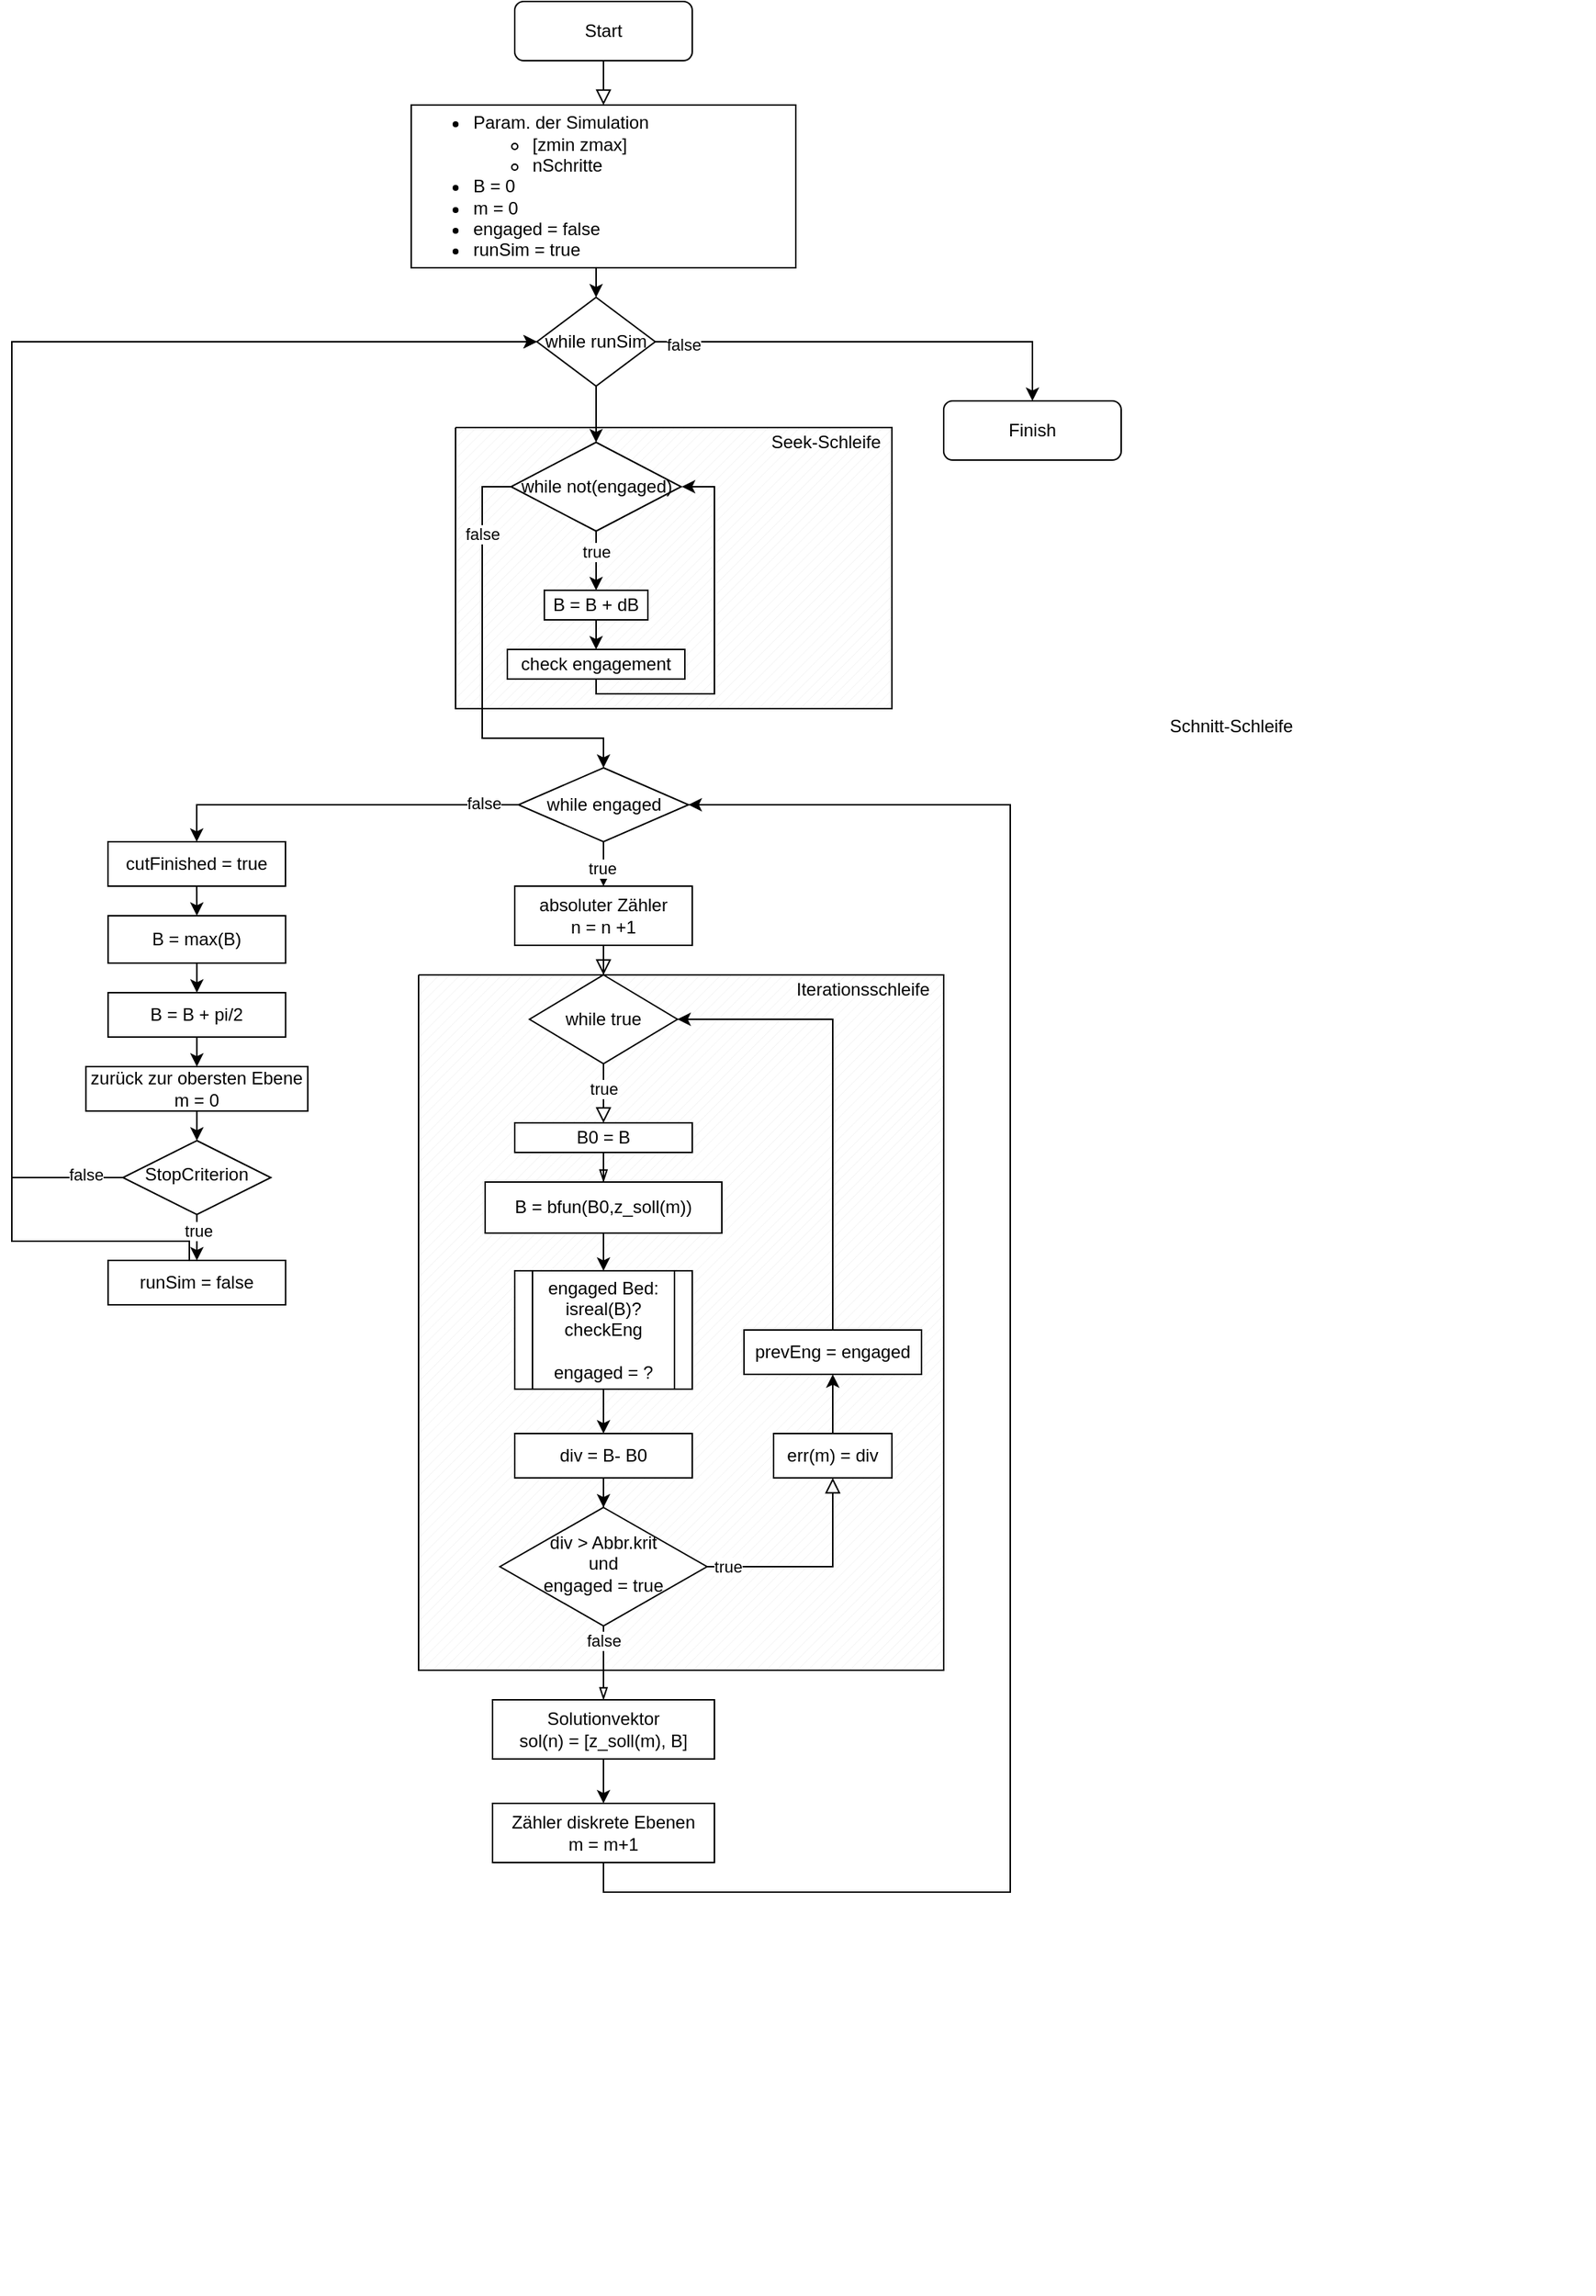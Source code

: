 <mxfile version="13.9.5" type="device"><diagram id="C5RBs43oDa-KdzZeNtuy" name="Page-1"><mxGraphModel dx="1069" dy="623" grid="1" gridSize="10" guides="1" tooltips="1" connect="1" arrows="1" fold="1" page="1" pageScale="1" pageWidth="1169" pageHeight="1654" math="0" shadow="0"><root><mxCell id="WIyWlLk6GJQsqaUBKTNV-0"/><mxCell id="WIyWlLk6GJQsqaUBKTNV-1" parent="WIyWlLk6GJQsqaUBKTNV-0"/><mxCell id="ZDZvSqPRG2iwNDYoy8e7-112" value="" style="group" parent="WIyWlLk6GJQsqaUBKTNV-1" vertex="1" connectable="0"><mxGeometry x="550" y="340" width="295" height="190" as="geometry"/></mxCell><mxCell id="ZDZvSqPRG2iwNDYoy8e7-110" value="" style="verticalLabelPosition=bottom;verticalAlign=top;html=1;shape=mxgraph.basic.patternFillRect;fillStyle=diag;step=5;fillStrokeWidth=0.2;fillStrokeColor=#dddddd;align=right;" parent="ZDZvSqPRG2iwNDYoy8e7-112" vertex="1"><mxGeometry width="295" height="190" as="geometry"/></mxCell><mxCell id="ZDZvSqPRG2iwNDYoy8e7-111" value="Seek-Schleife" style="text;html=1;align=center;verticalAlign=middle;resizable=0;points=[];autosize=1;" parent="ZDZvSqPRG2iwNDYoy8e7-112" vertex="1"><mxGeometry x="205" width="90" height="20" as="geometry"/></mxCell><mxCell id="J_wE5rcC1KOnl0Gif6Mw-1" style="edgeStyle=orthogonalEdgeStyle;rounded=0;orthogonalLoop=1;jettySize=auto;html=1;exitX=0.5;exitY=1;exitDx=0;exitDy=0;entryX=0.5;entryY=0;entryDx=0;entryDy=0;" parent="ZDZvSqPRG2iwNDYoy8e7-112" source="ZDZvSqPRG2iwNDYoy8e7-90" target="ZDZvSqPRG2iwNDYoy8e7-91" edge="1"><mxGeometry relative="1" as="geometry"/></mxCell><mxCell id="J_wE5rcC1KOnl0Gif6Mw-4" value="true" style="edgeLabel;html=1;align=center;verticalAlign=middle;resizable=0;points=[];" parent="J_wE5rcC1KOnl0Gif6Mw-1" vertex="1" connectable="0"><mxGeometry x="-0.29" relative="1" as="geometry"><mxPoint as="offset"/></mxGeometry></mxCell><mxCell id="ZDZvSqPRG2iwNDYoy8e7-90" value="while not(engaged)" style="rhombus;whiteSpace=wrap;html=1;" parent="ZDZvSqPRG2iwNDYoy8e7-112" vertex="1"><mxGeometry x="37.5" y="10" width="115" height="60" as="geometry"/></mxCell><mxCell id="J_wE5rcC1KOnl0Gif6Mw-5" style="edgeStyle=orthogonalEdgeStyle;rounded=0;orthogonalLoop=1;jettySize=auto;html=1;exitX=0.5;exitY=1;exitDx=0;exitDy=0;" parent="ZDZvSqPRG2iwNDYoy8e7-112" source="ZDZvSqPRG2iwNDYoy8e7-42" edge="1"><mxGeometry relative="1" as="geometry"><mxPoint x="153" y="40" as="targetPoint"/><Array as="points"><mxPoint x="95" y="180"/><mxPoint x="175" y="180"/><mxPoint x="175" y="40"/></Array></mxGeometry></mxCell><mxCell id="ZDZvSqPRG2iwNDYoy8e7-42" value="check engagement" style="rounded=0;whiteSpace=wrap;html=1;" parent="ZDZvSqPRG2iwNDYoy8e7-112" vertex="1"><mxGeometry x="35" y="150" width="120" height="20" as="geometry"/></mxCell><mxCell id="J_wE5rcC1KOnl0Gif6Mw-3" style="edgeStyle=orthogonalEdgeStyle;rounded=0;orthogonalLoop=1;jettySize=auto;html=1;exitX=0.5;exitY=1;exitDx=0;exitDy=0;entryX=0.5;entryY=0;entryDx=0;entryDy=0;" parent="ZDZvSqPRG2iwNDYoy8e7-112" source="ZDZvSqPRG2iwNDYoy8e7-91" target="ZDZvSqPRG2iwNDYoy8e7-42" edge="1"><mxGeometry relative="1" as="geometry"/></mxCell><mxCell id="ZDZvSqPRG2iwNDYoy8e7-91" value="B = B + dB" style="rounded=0;whiteSpace=wrap;html=1;" parent="ZDZvSqPRG2iwNDYoy8e7-112" vertex="1"><mxGeometry x="60" y="110" width="70" height="20" as="geometry"/></mxCell><mxCell id="ZDZvSqPRG2iwNDYoy8e7-109" value="" style="group" parent="WIyWlLk6GJQsqaUBKTNV-1" vertex="1" connectable="0"><mxGeometry x="410" y="532" width="910" height="1070" as="geometry"/></mxCell><mxCell id="ZDZvSqPRG2iwNDYoy8e7-108" value="Schnitt-Schleife" style="text;html=1;align=center;verticalAlign=middle;resizable=0;points=[];autosize=1;" parent="ZDZvSqPRG2iwNDYoy8e7-109" vertex="1"><mxGeometry x="613.72" width="100" height="20" as="geometry"/></mxCell><mxCell id="XMATNLXkK4PC5yNH6uel-5" value="Zähler diskrete Ebenen&lt;br&gt;m = m+1" style="rounded=0;whiteSpace=wrap;html=1;" parent="ZDZvSqPRG2iwNDYoy8e7-109" vertex="1"><mxGeometry x="165" y="738" width="150" height="40" as="geometry"/></mxCell><mxCell id="ZDZvSqPRG2iwNDYoy8e7-106" value="" style="group" parent="WIyWlLk6GJQsqaUBKTNV-1" vertex="1" connectable="0"><mxGeometry x="525" y="710" width="355" height="470" as="geometry"/></mxCell><mxCell id="ZDZvSqPRG2iwNDYoy8e7-104" value="" style="verticalLabelPosition=bottom;verticalAlign=top;html=1;shape=mxgraph.basic.patternFillRect;fillStyle=diag;step=5;fillStrokeWidth=0.2;fillStrokeColor=#dddddd;labelPosition=left;align=right;textDirection=ltr;" parent="ZDZvSqPRG2iwNDYoy8e7-106" vertex="1"><mxGeometry width="355" height="470" as="geometry"/></mxCell><mxCell id="ZDZvSqPRG2iwNDYoy8e7-105" value="Iterationsschleife" style="text;html=1;align=center;verticalAlign=middle;resizable=0;points=[];autosize=1;" parent="ZDZvSqPRG2iwNDYoy8e7-106" vertex="1"><mxGeometry x="245" width="110" height="20" as="geometry"/></mxCell><mxCell id="WIyWlLk6GJQsqaUBKTNV-2" value="" style="rounded=0;html=1;jettySize=auto;orthogonalLoop=1;fontSize=11;endArrow=block;endFill=0;endSize=8;strokeWidth=1;shadow=0;labelBackgroundColor=none;edgeStyle=orthogonalEdgeStyle;entryX=0.5;entryY=0;entryDx=0;entryDy=0;" parent="WIyWlLk6GJQsqaUBKTNV-1" source="_sylbeW_0SSfajVgVUL3-6" target="XMATNLXkK4PC5yNH6uel-3" edge="1"><mxGeometry relative="1" as="geometry"><mxPoint x="655" y="640" as="targetPoint"/></mxGeometry></mxCell><mxCell id="_sylbeW_0SSfajVgVUL3-11" value="true" style="edgeLabel;html=1;align=center;verticalAlign=middle;resizable=0;points=[];" parent="WIyWlLk6GJQsqaUBKTNV-2" vertex="1" connectable="0"><mxGeometry x="-0.307" y="1" relative="1" as="geometry"><mxPoint x="-1" y="2.8" as="offset"/></mxGeometry></mxCell><mxCell id="WIyWlLk6GJQsqaUBKTNV-3" value="Start" style="rounded=1;whiteSpace=wrap;html=1;fontSize=12;glass=0;strokeWidth=1;shadow=0;" parent="WIyWlLk6GJQsqaUBKTNV-1" vertex="1"><mxGeometry x="590" y="52" width="120" height="40" as="geometry"/></mxCell><mxCell id="WIyWlLk6GJQsqaUBKTNV-10" value="div &amp;gt; Abbr.krit&lt;br&gt;und&lt;br&gt;engaged = true" style="rhombus;whiteSpace=wrap;html=1;shadow=0;fontFamily=Helvetica;fontSize=12;align=center;strokeWidth=1;spacing=6;spacingTop=-4;" parent="WIyWlLk6GJQsqaUBKTNV-1" vertex="1"><mxGeometry x="580" y="1070" width="140" height="80" as="geometry"/></mxCell><mxCell id="XMATNLXkK4PC5yNH6uel-0" value="&lt;ul&gt;&lt;li&gt;&lt;span&gt;Param. der Simulation&lt;/span&gt;&lt;br&gt;&lt;/li&gt;&lt;ul&gt;&lt;li&gt;[zmin zmax]&lt;/li&gt;&lt;li&gt;nSchritte&lt;/li&gt;&lt;/ul&gt;&lt;li&gt;B = 0&lt;/li&gt;&lt;li&gt;m = 0&lt;/li&gt;&lt;li&gt;engaged = false&lt;/li&gt;&lt;li&gt;runSim = true&lt;/li&gt;&lt;/ul&gt;" style="rounded=0;whiteSpace=wrap;html=1;align=left;" parent="WIyWlLk6GJQsqaUBKTNV-1" vertex="1"><mxGeometry x="520" y="122" width="260" height="110" as="geometry"/></mxCell><mxCell id="XMATNLXkK4PC5yNH6uel-1" value="" style="rounded=0;html=1;jettySize=auto;orthogonalLoop=1;fontSize=11;endArrow=block;endFill=0;endSize=8;strokeWidth=1;shadow=0;labelBackgroundColor=none;edgeStyle=orthogonalEdgeStyle;" parent="WIyWlLk6GJQsqaUBKTNV-1" source="WIyWlLk6GJQsqaUBKTNV-3" target="XMATNLXkK4PC5yNH6uel-0" edge="1"><mxGeometry relative="1" as="geometry"><mxPoint x="580" y="122" as="sourcePoint"/><mxPoint x="580" y="282" as="targetPoint"/></mxGeometry></mxCell><mxCell id="XMATNLXkK4PC5yNH6uel-15" value="" style="edgeStyle=orthogonalEdgeStyle;rounded=0;orthogonalLoop=1;jettySize=auto;html=1;endArrow=blockThin;endFill=0;" parent="WIyWlLk6GJQsqaUBKTNV-1" source="XMATNLXkK4PC5yNH6uel-3" target="XMATNLXkK4PC5yNH6uel-4" edge="1"><mxGeometry relative="1" as="geometry"/></mxCell><mxCell id="XMATNLXkK4PC5yNH6uel-3" value="B0 = B" style="rounded=0;whiteSpace=wrap;html=1;" parent="WIyWlLk6GJQsqaUBKTNV-1" vertex="1"><mxGeometry x="590" y="810" width="120" height="20" as="geometry"/></mxCell><mxCell id="ZDZvSqPRG2iwNDYoy8e7-85" style="edgeStyle=orthogonalEdgeStyle;rounded=0;orthogonalLoop=1;jettySize=auto;html=1;exitX=0.5;exitY=1;exitDx=0;exitDy=0;entryX=0.5;entryY=0;entryDx=0;entryDy=0;" parent="WIyWlLk6GJQsqaUBKTNV-1" source="XMATNLXkK4PC5yNH6uel-4" target="ZDZvSqPRG2iwNDYoy8e7-84" edge="1"><mxGeometry relative="1" as="geometry"/></mxCell><mxCell id="XMATNLXkK4PC5yNH6uel-4" value="B = bfun(B0,z_soll(m))" style="rounded=0;whiteSpace=wrap;html=1;" parent="WIyWlLk6GJQsqaUBKTNV-1" vertex="1"><mxGeometry x="570" y="850" width="160" height="34.5" as="geometry"/></mxCell><mxCell id="_sylbeW_0SSfajVgVUL3-4" style="edgeStyle=orthogonalEdgeStyle;rounded=0;orthogonalLoop=1;jettySize=auto;html=1;entryX=0.5;entryY=0;entryDx=0;entryDy=0;" parent="WIyWlLk6GJQsqaUBKTNV-1" source="ZDZvSqPRG2iwNDYoy8e7-0" target="_sylbeW_0SSfajVgVUL3-1" edge="1"><mxGeometry relative="1" as="geometry"/></mxCell><mxCell id="ZDZvSqPRG2iwNDYoy8e7-4" value="true" style="edgeLabel;html=1;align=center;verticalAlign=middle;resizable=0;points=[];" parent="_sylbeW_0SSfajVgVUL3-4" vertex="1" connectable="0"><mxGeometry x="-0.273" y="-1" relative="1" as="geometry"><mxPoint as="offset"/></mxGeometry></mxCell><mxCell id="ZDZvSqPRG2iwNDYoy8e7-82" style="edgeStyle=orthogonalEdgeStyle;rounded=0;orthogonalLoop=1;jettySize=auto;html=1;exitX=0.5;exitY=1;exitDx=0;exitDy=0;entryX=0.5;entryY=0;entryDx=0;entryDy=0;" parent="WIyWlLk6GJQsqaUBKTNV-1" source="XMATNLXkK4PC5yNH6uel-24" target="ZDZvSqPRG2iwNDYoy8e7-81" edge="1"><mxGeometry relative="1" as="geometry"/></mxCell><mxCell id="XMATNLXkK4PC5yNH6uel-24" value="B = B + pi/2" style="rounded=0;whiteSpace=wrap;html=1;" parent="WIyWlLk6GJQsqaUBKTNV-1" vertex="1"><mxGeometry x="315.1" y="722" width="120" height="30" as="geometry"/></mxCell><mxCell id="0SapA2Yz0EhSIW6IDH6c-0" style="edgeStyle=orthogonalEdgeStyle;rounded=0;orthogonalLoop=1;jettySize=auto;html=1;exitX=0.5;exitY=1;exitDx=0;exitDy=0;entryX=0.5;entryY=0;entryDx=0;entryDy=0;" edge="1" parent="WIyWlLk6GJQsqaUBKTNV-1" source="XMATNLXkK4PC5yNH6uel-31" target="XMATNLXkK4PC5yNH6uel-5"><mxGeometry relative="1" as="geometry"/></mxCell><mxCell id="XMATNLXkK4PC5yNH6uel-31" value="Solutionvektor&lt;br&gt;sol(n) = [z_soll(m), B]" style="rounded=0;whiteSpace=wrap;html=1;" parent="WIyWlLk6GJQsqaUBKTNV-1" vertex="1"><mxGeometry x="575" y="1200" width="150" height="40" as="geometry"/></mxCell><mxCell id="ZDZvSqPRG2iwNDYoy8e7-23" style="edgeStyle=orthogonalEdgeStyle;rounded=0;orthogonalLoop=1;jettySize=auto;html=1;exitX=0.5;exitY=1;exitDx=0;exitDy=0;entryX=0.5;entryY=0;entryDx=0;entryDy=0;" parent="WIyWlLk6GJQsqaUBKTNV-1" source="XMATNLXkK4PC5yNH6uel-35" target="ZDZvSqPRG2iwNDYoy8e7-22" edge="1"><mxGeometry relative="1" as="geometry"><Array as="points"><mxPoint x="375.1" y="883"/><mxPoint x="375.1" y="883"/></Array></mxGeometry></mxCell><mxCell id="ZDZvSqPRG2iwNDYoy8e7-24" value="true" style="edgeLabel;html=1;align=center;verticalAlign=middle;resizable=0;points=[];" parent="ZDZvSqPRG2iwNDYoy8e7-23" vertex="1" connectable="0"><mxGeometry x="-0.307" y="1" relative="1" as="geometry"><mxPoint as="offset"/></mxGeometry></mxCell><mxCell id="0SapA2Yz0EhSIW6IDH6c-2" style="edgeStyle=orthogonalEdgeStyle;rounded=0;orthogonalLoop=1;jettySize=auto;html=1;exitX=0;exitY=0.5;exitDx=0;exitDy=0;entryX=0;entryY=0.5;entryDx=0;entryDy=0;" edge="1" parent="WIyWlLk6GJQsqaUBKTNV-1" source="XMATNLXkK4PC5yNH6uel-35" target="ZDZvSqPRG2iwNDYoy8e7-13"><mxGeometry relative="1" as="geometry"><Array as="points"><mxPoint x="250" y="847"/><mxPoint x="250" y="282"/></Array></mxGeometry></mxCell><mxCell id="0SapA2Yz0EhSIW6IDH6c-5" value="false" style="edgeLabel;html=1;align=center;verticalAlign=middle;resizable=0;points=[];" vertex="1" connectable="0" parent="0SapA2Yz0EhSIW6IDH6c-2"><mxGeometry x="-0.97" y="-2" relative="1" as="geometry"><mxPoint x="-10.71" y="-0.01" as="offset"/></mxGeometry></mxCell><mxCell id="XMATNLXkK4PC5yNH6uel-35" value="StopCriterion" style="rhombus;whiteSpace=wrap;html=1;shadow=0;fontFamily=Helvetica;fontSize=12;align=center;strokeWidth=1;spacing=6;spacingTop=-4;" parent="WIyWlLk6GJQsqaUBKTNV-1" vertex="1"><mxGeometry x="325.1" y="822" width="100" height="50" as="geometry"/></mxCell><mxCell id="_sylbeW_0SSfajVgVUL3-1" value="absoluter Zähler&lt;br&gt;n = n +1" style="rounded=0;whiteSpace=wrap;html=1;" parent="WIyWlLk6GJQsqaUBKTNV-1" vertex="1"><mxGeometry x="590" y="650" width="120" height="40" as="geometry"/></mxCell><mxCell id="_sylbeW_0SSfajVgVUL3-6" value="while true" style="rhombus;whiteSpace=wrap;html=1;" parent="WIyWlLk6GJQsqaUBKTNV-1" vertex="1"><mxGeometry x="600" y="710" width="100" height="60" as="geometry"/></mxCell><mxCell id="_sylbeW_0SSfajVgVUL3-7" value="" style="rounded=0;html=1;jettySize=auto;orthogonalLoop=1;fontSize=11;endArrow=block;endFill=0;endSize=8;strokeWidth=1;shadow=0;labelBackgroundColor=none;edgeStyle=orthogonalEdgeStyle;entryX=0.5;entryY=0;entryDx=0;entryDy=0;" parent="WIyWlLk6GJQsqaUBKTNV-1" source="_sylbeW_0SSfajVgVUL3-1" target="_sylbeW_0SSfajVgVUL3-6" edge="1"><mxGeometry relative="1" as="geometry"><mxPoint x="650" y="918.06" as="targetPoint"/><mxPoint x="650" y="728.06" as="sourcePoint"/></mxGeometry></mxCell><mxCell id="_sylbeW_0SSfajVgVUL3-22" style="edgeStyle=orthogonalEdgeStyle;rounded=0;orthogonalLoop=1;jettySize=auto;html=1;entryX=0.5;entryY=0;entryDx=0;entryDy=0;labelBackgroundColor=#ffffff;" parent="WIyWlLk6GJQsqaUBKTNV-1" source="_sylbeW_0SSfajVgVUL3-21" target="WIyWlLk6GJQsqaUBKTNV-10" edge="1"><mxGeometry relative="1" as="geometry"/></mxCell><mxCell id="_sylbeW_0SSfajVgVUL3-21" value="div = B- B0" style="rounded=0;whiteSpace=wrap;html=1;" parent="WIyWlLk6GJQsqaUBKTNV-1" vertex="1"><mxGeometry x="590" y="1020" width="120" height="30" as="geometry"/></mxCell><mxCell id="_sylbeW_0SSfajVgVUL3-24" style="edgeStyle=orthogonalEdgeStyle;rounded=0;orthogonalLoop=1;jettySize=auto;html=1;endArrow=blockThin;endFill=0;entryX=0.5;entryY=0;entryDx=0;entryDy=0;" parent="WIyWlLk6GJQsqaUBKTNV-1" source="WIyWlLk6GJQsqaUBKTNV-10" target="XMATNLXkK4PC5yNH6uel-31" edge="1"><mxGeometry relative="1" as="geometry"><mxPoint x="655" y="1245" as="sourcePoint"/><mxPoint x="655" y="1400" as="targetPoint"/><Array as="points"/></mxGeometry></mxCell><mxCell id="2camejoPiR0EdTEqjuOT-1" value="false" style="edgeLabel;html=1;align=center;verticalAlign=middle;resizable=0;points=[];" parent="_sylbeW_0SSfajVgVUL3-24" vertex="1" connectable="0"><mxGeometry x="-0.772" y="-1" relative="1" as="geometry"><mxPoint x="1" y="4.42" as="offset"/></mxGeometry></mxCell><mxCell id="ZDZvSqPRG2iwNDYoy8e7-3" style="edgeStyle=orthogonalEdgeStyle;rounded=0;orthogonalLoop=1;jettySize=auto;html=1;exitX=0;exitY=0.5;exitDx=0;exitDy=0;entryX=0.5;entryY=0;entryDx=0;entryDy=0;" parent="WIyWlLk6GJQsqaUBKTNV-1" source="ZDZvSqPRG2iwNDYoy8e7-0" target="ZDZvSqPRG2iwNDYoy8e7-62" edge="1"><mxGeometry relative="1" as="geometry"><mxPoint x="365" y="530" as="targetPoint"/><Array as="points"><mxPoint x="375" y="595"/></Array></mxGeometry></mxCell><mxCell id="ZDZvSqPRG2iwNDYoy8e7-5" value="false" style="edgeLabel;html=1;align=center;verticalAlign=middle;resizable=0;points=[];" parent="ZDZvSqPRG2iwNDYoy8e7-3" vertex="1" connectable="0"><mxGeometry x="-0.804" y="-1" relative="1" as="geometry"><mxPoint as="offset"/></mxGeometry></mxCell><mxCell id="ZDZvSqPRG2iwNDYoy8e7-0" value="while engaged" style="rhombus;whiteSpace=wrap;html=1;" parent="WIyWlLk6GJQsqaUBKTNV-1" vertex="1"><mxGeometry x="592.5" y="570" width="115" height="50" as="geometry"/></mxCell><mxCell id="ZDZvSqPRG2iwNDYoy8e7-9" style="edgeStyle=orthogonalEdgeStyle;rounded=0;orthogonalLoop=1;jettySize=auto;html=1;entryX=1;entryY=0.5;entryDx=0;entryDy=0;exitX=0.5;exitY=0;exitDx=0;exitDy=0;" parent="WIyWlLk6GJQsqaUBKTNV-1" source="ZDZvSqPRG2iwNDYoy8e7-51" target="_sylbeW_0SSfajVgVUL3-6" edge="1"><mxGeometry relative="1" as="geometry"><Array as="points"/></mxGeometry></mxCell><mxCell id="ZDZvSqPRG2iwNDYoy8e7-6" value="err(m) = div" style="rounded=0;whiteSpace=wrap;html=1;" parent="WIyWlLk6GJQsqaUBKTNV-1" vertex="1"><mxGeometry x="765" y="1020" width="80" height="30" as="geometry"/></mxCell><mxCell id="ZDZvSqPRG2iwNDYoy8e7-7" value="true" style="edgeStyle=orthogonalEdgeStyle;rounded=0;html=1;jettySize=auto;orthogonalLoop=1;fontSize=11;endArrow=block;endFill=0;endSize=8;strokeWidth=1;shadow=0;labelBackgroundColor=#ffffff;entryX=0.5;entryY=1;entryDx=0;entryDy=0;exitX=1;exitY=0.5;exitDx=0;exitDy=0;" parent="WIyWlLk6GJQsqaUBKTNV-1" source="WIyWlLk6GJQsqaUBKTNV-10" target="ZDZvSqPRG2iwNDYoy8e7-6" edge="1"><mxGeometry x="-0.808" relative="1" as="geometry"><mxPoint as="offset"/><mxPoint x="705" y="740" as="targetPoint"/><Array as="points"><mxPoint x="805" y="1110"/></Array><mxPoint x="725" y="1150" as="sourcePoint"/></mxGeometry></mxCell><mxCell id="ZDZvSqPRG2iwNDYoy8e7-18" style="edgeStyle=orthogonalEdgeStyle;rounded=0;orthogonalLoop=1;jettySize=auto;html=1;exitX=1;exitY=0.5;exitDx=0;exitDy=0;entryX=0.5;entryY=0;entryDx=0;entryDy=0;" parent="WIyWlLk6GJQsqaUBKTNV-1" source="ZDZvSqPRG2iwNDYoy8e7-13" target="ZDZvSqPRG2iwNDYoy8e7-17" edge="1"><mxGeometry relative="1" as="geometry"/></mxCell><mxCell id="ZDZvSqPRG2iwNDYoy8e7-19" value="false" style="edgeLabel;html=1;align=center;verticalAlign=middle;resizable=0;points=[];" parent="ZDZvSqPRG2iwNDYoy8e7-18" vertex="1" connectable="0"><mxGeometry x="-0.87" y="-2" relative="1" as="geometry"><mxPoint as="offset"/></mxGeometry></mxCell><mxCell id="0SapA2Yz0EhSIW6IDH6c-4" style="edgeStyle=orthogonalEdgeStyle;rounded=0;orthogonalLoop=1;jettySize=auto;html=1;exitX=0.5;exitY=1;exitDx=0;exitDy=0;entryX=0.5;entryY=0;entryDx=0;entryDy=0;" edge="1" parent="WIyWlLk6GJQsqaUBKTNV-1" source="ZDZvSqPRG2iwNDYoy8e7-13" target="ZDZvSqPRG2iwNDYoy8e7-90"><mxGeometry relative="1" as="geometry"/></mxCell><mxCell id="ZDZvSqPRG2iwNDYoy8e7-13" value="while runSim" style="rhombus;whiteSpace=wrap;html=1;" parent="WIyWlLk6GJQsqaUBKTNV-1" vertex="1"><mxGeometry x="605" y="252" width="80" height="60" as="geometry"/></mxCell><mxCell id="ZDZvSqPRG2iwNDYoy8e7-14" style="edgeStyle=orthogonalEdgeStyle;rounded=0;orthogonalLoop=1;jettySize=auto;html=1;exitX=0.5;exitY=1;exitDx=0;exitDy=0;entryX=0.5;entryY=0;entryDx=0;entryDy=0;" parent="WIyWlLk6GJQsqaUBKTNV-1" source="XMATNLXkK4PC5yNH6uel-0" target="ZDZvSqPRG2iwNDYoy8e7-13" edge="1"><mxGeometry relative="1" as="geometry"><mxPoint x="650" y="232" as="sourcePoint"/><mxPoint x="650" y="372" as="targetPoint"/></mxGeometry></mxCell><mxCell id="ZDZvSqPRG2iwNDYoy8e7-17" value="Finish" style="rounded=1;whiteSpace=wrap;html=1;" parent="WIyWlLk6GJQsqaUBKTNV-1" vertex="1"><mxGeometry x="880" y="322" width="120" height="40" as="geometry"/></mxCell><mxCell id="0SapA2Yz0EhSIW6IDH6c-3" style="edgeStyle=orthogonalEdgeStyle;rounded=0;orthogonalLoop=1;jettySize=auto;html=1;exitX=0.5;exitY=1;exitDx=0;exitDy=0;entryX=0;entryY=0.5;entryDx=0;entryDy=0;" edge="1" parent="WIyWlLk6GJQsqaUBKTNV-1" source="ZDZvSqPRG2iwNDYoy8e7-22" target="ZDZvSqPRG2iwNDYoy8e7-13"><mxGeometry relative="1" as="geometry"><Array as="points"><mxPoint x="370" y="890"/><mxPoint x="250" y="890"/><mxPoint x="250" y="282"/></Array></mxGeometry></mxCell><mxCell id="ZDZvSqPRG2iwNDYoy8e7-22" value="runSim = false" style="rounded=0;whiteSpace=wrap;html=1;" parent="WIyWlLk6GJQsqaUBKTNV-1" vertex="1"><mxGeometry x="315.1" y="903" width="120" height="30" as="geometry"/></mxCell><mxCell id="ZDZvSqPRG2iwNDYoy8e7-51" value="prevEng = engaged" style="rounded=0;whiteSpace=wrap;html=1;" parent="WIyWlLk6GJQsqaUBKTNV-1" vertex="1"><mxGeometry x="745" y="950" width="120" height="30" as="geometry"/></mxCell><mxCell id="ZDZvSqPRG2iwNDYoy8e7-52" style="edgeStyle=orthogonalEdgeStyle;rounded=0;orthogonalLoop=1;jettySize=auto;html=1;entryX=0.5;entryY=1;entryDx=0;entryDy=0;" parent="WIyWlLk6GJQsqaUBKTNV-1" source="ZDZvSqPRG2iwNDYoy8e7-6" target="ZDZvSqPRG2iwNDYoy8e7-51" edge="1"><mxGeometry relative="1" as="geometry"><mxPoint x="805" y="1020.0" as="sourcePoint"/><mxPoint x="700" y="700" as="targetPoint"/><Array as="points"><mxPoint x="805" y="1000"/><mxPoint x="805" y="1000"/></Array></mxGeometry></mxCell><mxCell id="ZDZvSqPRG2iwNDYoy8e7-94" style="edgeStyle=orthogonalEdgeStyle;rounded=0;orthogonalLoop=1;jettySize=auto;html=1;exitX=0.5;exitY=1;exitDx=0;exitDy=0;entryX=0.5;entryY=0;entryDx=0;entryDy=0;" parent="WIyWlLk6GJQsqaUBKTNV-1" source="0SapA2Yz0EhSIW6IDH6c-6" target="XMATNLXkK4PC5yNH6uel-24" edge="1"><mxGeometry relative="1" as="geometry"><Array as="points"><mxPoint x="375" y="722"/></Array></mxGeometry></mxCell><mxCell id="ZDZvSqPRG2iwNDYoy8e7-62" value="cutFinished = true" style="rounded=0;whiteSpace=wrap;html=1;" parent="WIyWlLk6GJQsqaUBKTNV-1" vertex="1"><mxGeometry x="315" y="620" width="120" height="30" as="geometry"/></mxCell><mxCell id="ZDZvSqPRG2iwNDYoy8e7-97" style="edgeStyle=orthogonalEdgeStyle;rounded=0;orthogonalLoop=1;jettySize=auto;html=1;exitX=0.5;exitY=1;exitDx=0;exitDy=0;entryX=0.5;entryY=0;entryDx=0;entryDy=0;" parent="WIyWlLk6GJQsqaUBKTNV-1" source="ZDZvSqPRG2iwNDYoy8e7-81" target="XMATNLXkK4PC5yNH6uel-35" edge="1"><mxGeometry relative="1" as="geometry"/></mxCell><mxCell id="ZDZvSqPRG2iwNDYoy8e7-81" value="zurück zur obersten Ebene&lt;br&gt;m = 0" style="rounded=0;whiteSpace=wrap;html=1;" parent="WIyWlLk6GJQsqaUBKTNV-1" vertex="1"><mxGeometry x="300.1" y="772" width="150" height="30" as="geometry"/></mxCell><mxCell id="ZDZvSqPRG2iwNDYoy8e7-87" style="edgeStyle=orthogonalEdgeStyle;rounded=0;orthogonalLoop=1;jettySize=auto;html=1;exitX=0.5;exitY=1;exitDx=0;exitDy=0;entryX=0.5;entryY=0;entryDx=0;entryDy=0;" parent="WIyWlLk6GJQsqaUBKTNV-1" source="ZDZvSqPRG2iwNDYoy8e7-84" target="_sylbeW_0SSfajVgVUL3-21" edge="1"><mxGeometry relative="1" as="geometry"/></mxCell><mxCell id="ZDZvSqPRG2iwNDYoy8e7-84" value="&lt;span&gt;engaged Bed:&lt;/span&gt;&lt;br&gt;&lt;span&gt;isreal(B)?&lt;/span&gt;&lt;br&gt;checkEng&lt;br&gt;&lt;br&gt;engaged = ?" style="shape=process;whiteSpace=wrap;html=1;backgroundOutline=1;" parent="WIyWlLk6GJQsqaUBKTNV-1" vertex="1"><mxGeometry x="590" y="910" width="120" height="80" as="geometry"/></mxCell><mxCell id="J_wE5rcC1KOnl0Gif6Mw-6" style="edgeStyle=orthogonalEdgeStyle;rounded=0;orthogonalLoop=1;jettySize=auto;html=1;exitX=0;exitY=0.5;exitDx=0;exitDy=0;entryX=0.5;entryY=0;entryDx=0;entryDy=0;" parent="WIyWlLk6GJQsqaUBKTNV-1" source="ZDZvSqPRG2iwNDYoy8e7-90" target="ZDZvSqPRG2iwNDYoy8e7-0" edge="1"><mxGeometry relative="1" as="geometry"><Array as="points"><mxPoint x="568" y="380"/><mxPoint x="568" y="550"/><mxPoint x="650" y="550"/></Array></mxGeometry></mxCell><mxCell id="J_wE5rcC1KOnl0Gif6Mw-7" value="false" style="edgeLabel;html=1;align=center;verticalAlign=middle;resizable=0;points=[];" parent="J_wE5rcC1KOnl0Gif6Mw-6" vertex="1" connectable="0"><mxGeometry x="-0.649" relative="1" as="geometry"><mxPoint as="offset"/></mxGeometry></mxCell><mxCell id="0SapA2Yz0EhSIW6IDH6c-1" style="edgeStyle=orthogonalEdgeStyle;rounded=0;orthogonalLoop=1;jettySize=auto;html=1;exitX=0.5;exitY=1;exitDx=0;exitDy=0;entryX=1;entryY=0.5;entryDx=0;entryDy=0;" edge="1" parent="WIyWlLk6GJQsqaUBKTNV-1" source="XMATNLXkK4PC5yNH6uel-5" target="ZDZvSqPRG2iwNDYoy8e7-0"><mxGeometry relative="1" as="geometry"><mxPoint x="1205" y="610" as="targetPoint"/><Array as="points"><mxPoint x="650" y="1330"/><mxPoint x="925" y="1330"/><mxPoint x="925" y="595"/></Array></mxGeometry></mxCell><mxCell id="0SapA2Yz0EhSIW6IDH6c-6" value="B = max(B)" style="rounded=0;whiteSpace=wrap;html=1;" vertex="1" parent="WIyWlLk6GJQsqaUBKTNV-1"><mxGeometry x="315.1" y="670" width="120" height="32" as="geometry"/></mxCell><mxCell id="0SapA2Yz0EhSIW6IDH6c-7" style="edgeStyle=orthogonalEdgeStyle;rounded=0;orthogonalLoop=1;jettySize=auto;html=1;exitX=0.5;exitY=1;exitDx=0;exitDy=0;entryX=0.5;entryY=0;entryDx=0;entryDy=0;" edge="1" parent="WIyWlLk6GJQsqaUBKTNV-1" source="ZDZvSqPRG2iwNDYoy8e7-62" target="0SapA2Yz0EhSIW6IDH6c-6"><mxGeometry relative="1" as="geometry"><mxPoint x="375" y="650" as="sourcePoint"/><mxPoint x="375.1" y="722" as="targetPoint"/><Array as="points"/></mxGeometry></mxCell></root></mxGraphModel></diagram></mxfile>